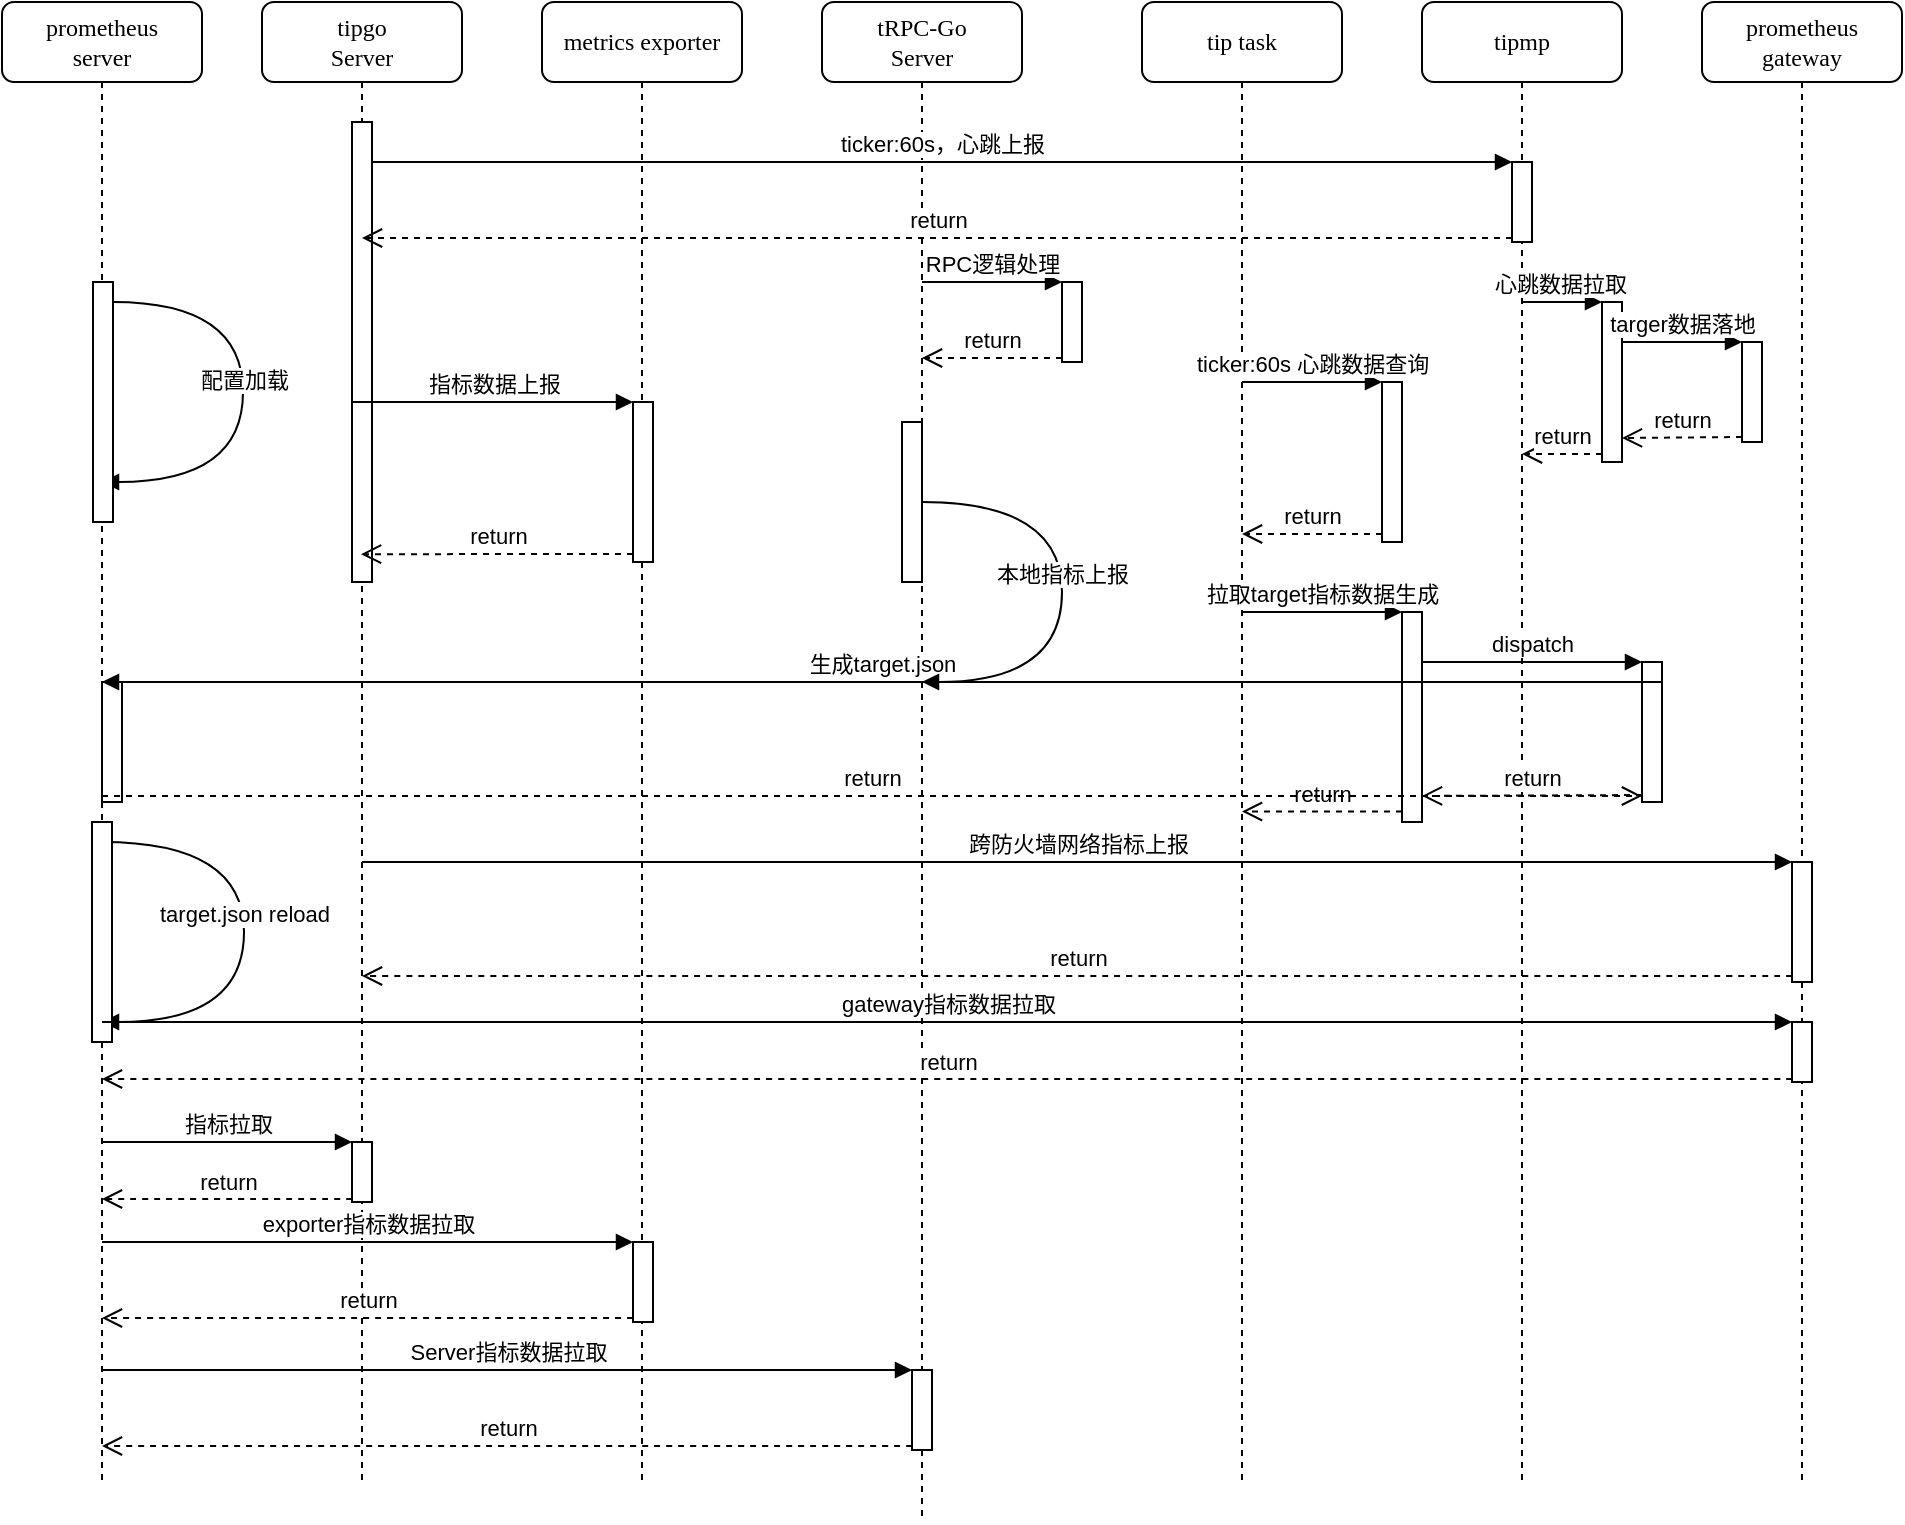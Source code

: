 <mxfile version="16.1.2" type="github">
  <diagram name="Page-1" id="13e1069c-82ec-6db2-03f1-153e76fe0fe0">
    <mxGraphModel dx="2522" dy="762" grid="1" gridSize="10" guides="1" tooltips="1" connect="1" arrows="1" fold="1" page="1" pageScale="1" pageWidth="1100" pageHeight="850" background="none" math="0" shadow="0">
      <root>
        <mxCell id="0" />
        <mxCell id="1" parent="0" />
        <mxCell id="7baba1c4bc27f4b0-2" value="tRPC-Go&lt;br&gt;Server" style="shape=umlLifeline;perimeter=lifelinePerimeter;whiteSpace=wrap;html=1;container=1;collapsible=0;recursiveResize=0;outlineConnect=0;rounded=1;shadow=0;comic=0;labelBackgroundColor=none;strokeWidth=1;fontFamily=Verdana;fontSize=12;align=center;" parent="1" vertex="1">
          <mxGeometry x="240" y="80" width="100" height="760" as="geometry" />
        </mxCell>
        <mxCell id="2AClWOA5RidFeWTNfvVQ-56" value="" style="html=1;points=[];perimeter=orthogonalPerimeter;" vertex="1" parent="7baba1c4bc27f4b0-2">
          <mxGeometry x="45" y="684" width="10" height="40" as="geometry" />
        </mxCell>
        <mxCell id="7baba1c4bc27f4b0-3" value="prometheus&lt;br&gt;gateway" style="shape=umlLifeline;perimeter=lifelinePerimeter;whiteSpace=wrap;html=1;container=1;collapsible=0;recursiveResize=0;outlineConnect=0;rounded=1;shadow=0;comic=0;labelBackgroundColor=none;strokeWidth=1;fontFamily=Verdana;fontSize=12;align=center;" parent="1" vertex="1">
          <mxGeometry x="680" y="80" width="100" height="740" as="geometry" />
        </mxCell>
        <mxCell id="2AClWOA5RidFeWTNfvVQ-15" value="" style="html=1;points=[];perimeter=orthogonalPerimeter;" vertex="1" parent="7baba1c4bc27f4b0-3">
          <mxGeometry x="20" y="170" width="10" height="50" as="geometry" />
        </mxCell>
        <mxCell id="2AClWOA5RidFeWTNfvVQ-42" value="" style="html=1;points=[];perimeter=orthogonalPerimeter;" vertex="1" parent="7baba1c4bc27f4b0-3">
          <mxGeometry x="45" y="430" width="10" height="60" as="geometry" />
        </mxCell>
        <mxCell id="2AClWOA5RidFeWTNfvVQ-45" value="" style="html=1;points=[];perimeter=orthogonalPerimeter;" vertex="1" parent="7baba1c4bc27f4b0-3">
          <mxGeometry x="45" y="510" width="10" height="30" as="geometry" />
        </mxCell>
        <mxCell id="7baba1c4bc27f4b0-4" value="prometheus&lt;br&gt;server" style="shape=umlLifeline;perimeter=lifelinePerimeter;whiteSpace=wrap;html=1;container=1;collapsible=0;recursiveResize=0;outlineConnect=0;rounded=1;shadow=0;comic=0;labelBackgroundColor=none;strokeWidth=1;fontFamily=Verdana;fontSize=12;align=center;" parent="1" vertex="1">
          <mxGeometry x="-170" y="80" width="100" height="740" as="geometry" />
        </mxCell>
        <mxCell id="2AClWOA5RidFeWTNfvVQ-31" value="" style="html=1;points=[];perimeter=orthogonalPerimeter;" vertex="1" parent="7baba1c4bc27f4b0-4">
          <mxGeometry x="50" y="340" width="10" height="60" as="geometry" />
        </mxCell>
        <mxCell id="2AClWOA5RidFeWTNfvVQ-59" value="配置加载" style="html=1;verticalAlign=bottom;endArrow=block;rounded=0;edgeStyle=orthogonalEdgeStyle;curved=1;startArrow=none;" edge="1" parent="7baba1c4bc27f4b0-4" source="2AClWOA5RidFeWTNfvVQ-60">
          <mxGeometry width="80" relative="1" as="geometry">
            <mxPoint x="50.5" y="150" as="sourcePoint" />
            <mxPoint x="50" y="240" as="targetPoint" />
            <Array as="points">
              <mxPoint x="120.5" y="150" />
              <mxPoint x="120.5" y="240" />
            </Array>
          </mxGeometry>
        </mxCell>
        <mxCell id="2AClWOA5RidFeWTNfvVQ-60" value="" style="html=1;points=[];perimeter=orthogonalPerimeter;" vertex="1" parent="7baba1c4bc27f4b0-4">
          <mxGeometry x="45.5" y="140" width="10" height="120" as="geometry" />
        </mxCell>
        <mxCell id="2AClWOA5RidFeWTNfvVQ-65" value="target.json reload" style="html=1;verticalAlign=bottom;endArrow=block;rounded=0;edgeStyle=orthogonalEdgeStyle;curved=1;startArrow=none;" edge="1" parent="7baba1c4bc27f4b0-4" source="7baba1c4bc27f4b0-4">
          <mxGeometry width="80" relative="1" as="geometry">
            <mxPoint x="55.5" y="420" as="sourcePoint" />
            <mxPoint x="50" y="510" as="targetPoint" />
            <Array as="points">
              <mxPoint x="121" y="420" />
              <mxPoint x="121" y="510" />
            </Array>
          </mxGeometry>
        </mxCell>
        <mxCell id="2AClWOA5RidFeWTNfvVQ-68" value="" style="html=1;points=[];perimeter=orthogonalPerimeter;" vertex="1" parent="7baba1c4bc27f4b0-4">
          <mxGeometry x="45" y="410" width="10" height="110" as="geometry" />
        </mxCell>
        <mxCell id="7baba1c4bc27f4b0-5" value="tip task" style="shape=umlLifeline;perimeter=lifelinePerimeter;whiteSpace=wrap;html=1;container=1;collapsible=0;recursiveResize=0;outlineConnect=0;rounded=1;shadow=0;comic=0;labelBackgroundColor=none;strokeWidth=1;fontFamily=Verdana;fontSize=12;align=center;" parent="1" vertex="1">
          <mxGeometry x="400" y="80" width="100" height="740" as="geometry" />
        </mxCell>
        <mxCell id="7baba1c4bc27f4b0-6" value="tipmp" style="shape=umlLifeline;perimeter=lifelinePerimeter;whiteSpace=wrap;html=1;container=1;collapsible=0;recursiveResize=0;outlineConnect=0;rounded=1;shadow=0;comic=0;labelBackgroundColor=none;strokeWidth=1;fontFamily=Verdana;fontSize=12;align=center;" parent="1" vertex="1">
          <mxGeometry x="540" y="80" width="100" height="740" as="geometry" />
        </mxCell>
        <mxCell id="2AClWOA5RidFeWTNfvVQ-6" value="" style="html=1;points=[];perimeter=orthogonalPerimeter;" vertex="1" parent="7baba1c4bc27f4b0-6">
          <mxGeometry x="45" y="80" width="10" height="40" as="geometry" />
        </mxCell>
        <mxCell id="2AClWOA5RidFeWTNfvVQ-9" value="" style="html=1;points=[];perimeter=orthogonalPerimeter;" vertex="1" parent="7baba1c4bc27f4b0-6">
          <mxGeometry x="90" y="150" width="10" height="80" as="geometry" />
        </mxCell>
        <mxCell id="2AClWOA5RidFeWTNfvVQ-11" value="return" style="html=1;verticalAlign=bottom;endArrow=open;dashed=1;endSize=8;exitX=0;exitY=0.95;rounded=0;" edge="1" source="2AClWOA5RidFeWTNfvVQ-9" parent="7baba1c4bc27f4b0-6" target="7baba1c4bc27f4b0-6">
          <mxGeometry relative="1" as="geometry">
            <mxPoint x="70" y="230" as="targetPoint" />
          </mxGeometry>
        </mxCell>
        <mxCell id="2AClWOA5RidFeWTNfvVQ-10" value="心跳数据拉取" style="html=1;verticalAlign=bottom;endArrow=block;entryX=0;entryY=0;rounded=0;" edge="1" target="2AClWOA5RidFeWTNfvVQ-9" parent="7baba1c4bc27f4b0-6" source="7baba1c4bc27f4b0-6">
          <mxGeometry x="-0.135" relative="1" as="geometry">
            <mxPoint x="50" y="220" as="sourcePoint" />
            <mxPoint x="1" as="offset" />
          </mxGeometry>
        </mxCell>
        <mxCell id="7baba1c4bc27f4b0-8" value="metrics exporter" style="shape=umlLifeline;perimeter=lifelinePerimeter;whiteSpace=wrap;html=1;container=1;collapsible=0;recursiveResize=0;outlineConnect=0;rounded=1;shadow=0;comic=0;labelBackgroundColor=none;strokeWidth=1;fontFamily=Verdana;fontSize=12;align=center;" parent="1" vertex="1">
          <mxGeometry x="100" y="80" width="100" height="740" as="geometry" />
        </mxCell>
        <mxCell id="2AClWOA5RidFeWTNfvVQ-19" value="" style="html=1;points=[];perimeter=orthogonalPerimeter;" vertex="1" parent="7baba1c4bc27f4b0-8">
          <mxGeometry x="45.5" y="200" width="10" height="80" as="geometry" />
        </mxCell>
        <mxCell id="2AClWOA5RidFeWTNfvVQ-53" value="" style="html=1;points=[];perimeter=orthogonalPerimeter;" vertex="1" parent="7baba1c4bc27f4b0-8">
          <mxGeometry x="45.5" y="620" width="10" height="40" as="geometry" />
        </mxCell>
        <mxCell id="2AClWOA5RidFeWTNfvVQ-1" value="tipgo&lt;br&gt;Server" style="shape=umlLifeline;perimeter=lifelinePerimeter;whiteSpace=wrap;html=1;container=1;collapsible=0;recursiveResize=0;outlineConnect=0;rounded=1;shadow=0;comic=0;labelBackgroundColor=none;strokeWidth=1;fontFamily=Verdana;fontSize=12;align=center;" vertex="1" parent="1">
          <mxGeometry x="-40" y="80" width="100" height="740" as="geometry" />
        </mxCell>
        <mxCell id="2AClWOA5RidFeWTNfvVQ-2" value="" style="html=1;points=[];perimeter=orthogonalPerimeter;rounded=0;shadow=0;comic=0;labelBackgroundColor=none;strokeWidth=1;fontFamily=Verdana;fontSize=12;align=center;" vertex="1" parent="2AClWOA5RidFeWTNfvVQ-1">
          <mxGeometry x="45" y="60" width="10" height="230" as="geometry" />
        </mxCell>
        <mxCell id="2AClWOA5RidFeWTNfvVQ-48" value="" style="html=1;points=[];perimeter=orthogonalPerimeter;" vertex="1" parent="2AClWOA5RidFeWTNfvVQ-1">
          <mxGeometry x="45" y="570" width="10" height="30" as="geometry" />
        </mxCell>
        <mxCell id="2AClWOA5RidFeWTNfvVQ-7" value="ticker:60s，心跳上报" style="html=1;verticalAlign=bottom;endArrow=block;entryX=0;entryY=0;rounded=0;" edge="1" target="2AClWOA5RidFeWTNfvVQ-6" parent="1" source="2AClWOA5RidFeWTNfvVQ-2">
          <mxGeometry relative="1" as="geometry">
            <mxPoint x="440" y="320" as="sourcePoint" />
          </mxGeometry>
        </mxCell>
        <mxCell id="2AClWOA5RidFeWTNfvVQ-8" value="return" style="html=1;verticalAlign=bottom;endArrow=open;dashed=1;endSize=8;exitX=0;exitY=0.95;rounded=0;" edge="1" source="2AClWOA5RidFeWTNfvVQ-6" parent="1" target="2AClWOA5RidFeWTNfvVQ-1">
          <mxGeometry relative="1" as="geometry">
            <mxPoint x="440" y="396" as="targetPoint" />
          </mxGeometry>
        </mxCell>
        <mxCell id="2AClWOA5RidFeWTNfvVQ-12" value="" style="html=1;points=[];perimeter=orthogonalPerimeter;" vertex="1" parent="1">
          <mxGeometry x="360" y="220" width="10" height="40" as="geometry" />
        </mxCell>
        <mxCell id="2AClWOA5RidFeWTNfvVQ-13" value="RPC逻辑处理" style="html=1;verticalAlign=bottom;endArrow=block;entryX=0;entryY=0;rounded=0;" edge="1" target="2AClWOA5RidFeWTNfvVQ-12" parent="1">
          <mxGeometry relative="1" as="geometry">
            <mxPoint x="290" y="220" as="sourcePoint" />
          </mxGeometry>
        </mxCell>
        <mxCell id="2AClWOA5RidFeWTNfvVQ-14" value="return" style="html=1;verticalAlign=bottom;endArrow=open;dashed=1;endSize=8;exitX=0;exitY=0.95;rounded=0;" edge="1" source="2AClWOA5RidFeWTNfvVQ-12" parent="1" target="7baba1c4bc27f4b0-2">
          <mxGeometry relative="1" as="geometry">
            <mxPoint x="290" y="296" as="targetPoint" />
          </mxGeometry>
        </mxCell>
        <mxCell id="2AClWOA5RidFeWTNfvVQ-16" value="targer数据落地" style="html=1;verticalAlign=bottom;endArrow=block;entryX=0;entryY=0;rounded=0;" edge="1" target="2AClWOA5RidFeWTNfvVQ-15" parent="1" source="2AClWOA5RidFeWTNfvVQ-9">
          <mxGeometry relative="1" as="geometry">
            <mxPoint x="730" y="210" as="sourcePoint" />
          </mxGeometry>
        </mxCell>
        <mxCell id="2AClWOA5RidFeWTNfvVQ-17" value="return" style="html=1;verticalAlign=bottom;endArrow=open;dashed=1;endSize=8;exitX=0;exitY=0.95;rounded=0;entryX=1;entryY=0.85;entryDx=0;entryDy=0;entryPerimeter=0;" edge="1" source="2AClWOA5RidFeWTNfvVQ-15" parent="1" target="2AClWOA5RidFeWTNfvVQ-9">
          <mxGeometry relative="1" as="geometry">
            <mxPoint x="720" y="286" as="targetPoint" />
          </mxGeometry>
        </mxCell>
        <mxCell id="2AClWOA5RidFeWTNfvVQ-20" value="指标数据上报" style="html=1;verticalAlign=bottom;endArrow=block;entryX=0;entryY=0;rounded=0;" edge="1" target="2AClWOA5RidFeWTNfvVQ-19" parent="1">
          <mxGeometry relative="1" as="geometry">
            <mxPoint x="5" y="280" as="sourcePoint" />
          </mxGeometry>
        </mxCell>
        <mxCell id="2AClWOA5RidFeWTNfvVQ-21" value="return" style="html=1;verticalAlign=bottom;endArrow=open;dashed=1;endSize=8;exitX=0;exitY=0.95;rounded=0;entryX=0.9;entryY=0.983;entryDx=0;entryDy=0;entryPerimeter=0;" edge="1" source="2AClWOA5RidFeWTNfvVQ-19" parent="1">
          <mxGeometry relative="1" as="geometry">
            <mxPoint x="9.5" y="356.09" as="targetPoint" />
          </mxGeometry>
        </mxCell>
        <mxCell id="2AClWOA5RidFeWTNfvVQ-22" value="" style="html=1;points=[];perimeter=orthogonalPerimeter;" vertex="1" parent="1">
          <mxGeometry x="520" y="270" width="10" height="80" as="geometry" />
        </mxCell>
        <mxCell id="2AClWOA5RidFeWTNfvVQ-23" value="ticker:60s 心跳数据查询" style="html=1;verticalAlign=bottom;endArrow=block;entryX=0;entryY=0;rounded=0;" edge="1" target="2AClWOA5RidFeWTNfvVQ-22" parent="1" source="7baba1c4bc27f4b0-5">
          <mxGeometry relative="1" as="geometry">
            <mxPoint x="450" y="400" as="sourcePoint" />
          </mxGeometry>
        </mxCell>
        <mxCell id="2AClWOA5RidFeWTNfvVQ-24" value="return" style="html=1;verticalAlign=bottom;endArrow=open;dashed=1;endSize=8;exitX=0;exitY=0.95;rounded=0;" edge="1" source="2AClWOA5RidFeWTNfvVQ-22" parent="1" target="7baba1c4bc27f4b0-5">
          <mxGeometry relative="1" as="geometry">
            <mxPoint x="450" y="476" as="targetPoint" />
          </mxGeometry>
        </mxCell>
        <mxCell id="2AClWOA5RidFeWTNfvVQ-25" value="" style="html=1;points=[];perimeter=orthogonalPerimeter;" vertex="1" parent="1">
          <mxGeometry x="530" y="385" width="10" height="105" as="geometry" />
        </mxCell>
        <mxCell id="2AClWOA5RidFeWTNfvVQ-26" value="拉取target指标数据生成" style="html=1;verticalAlign=bottom;endArrow=block;entryX=0;entryY=0;rounded=0;" edge="1" target="2AClWOA5RidFeWTNfvVQ-25" parent="1" source="7baba1c4bc27f4b0-5">
          <mxGeometry relative="1" as="geometry">
            <mxPoint x="470" y="520" as="sourcePoint" />
          </mxGeometry>
        </mxCell>
        <mxCell id="2AClWOA5RidFeWTNfvVQ-27" value="return" style="html=1;verticalAlign=bottom;endArrow=open;dashed=1;endSize=8;exitX=0;exitY=0.95;rounded=0;" edge="1" source="2AClWOA5RidFeWTNfvVQ-25" parent="1" target="7baba1c4bc27f4b0-5">
          <mxGeometry relative="1" as="geometry">
            <mxPoint x="470" y="596" as="targetPoint" />
          </mxGeometry>
        </mxCell>
        <mxCell id="2AClWOA5RidFeWTNfvVQ-28" value="" style="html=1;points=[];perimeter=orthogonalPerimeter;" vertex="1" parent="1">
          <mxGeometry x="650" y="410" width="10" height="70" as="geometry" />
        </mxCell>
        <mxCell id="2AClWOA5RidFeWTNfvVQ-29" value="dispatch" style="html=1;verticalAlign=bottom;endArrow=block;entryX=0;entryY=0;rounded=0;" edge="1" target="2AClWOA5RidFeWTNfvVQ-28" parent="1">
          <mxGeometry relative="1" as="geometry">
            <mxPoint x="540" y="410" as="sourcePoint" />
          </mxGeometry>
        </mxCell>
        <mxCell id="2AClWOA5RidFeWTNfvVQ-30" value="return" style="html=1;verticalAlign=bottom;endArrow=open;dashed=1;endSize=8;exitX=0;exitY=0.95;rounded=0;entryX=1;entryY=0.876;entryDx=0;entryDy=0;entryPerimeter=0;" edge="1" source="2AClWOA5RidFeWTNfvVQ-28" parent="1" target="2AClWOA5RidFeWTNfvVQ-25">
          <mxGeometry relative="1" as="geometry">
            <mxPoint x="540" y="480" as="targetPoint" />
          </mxGeometry>
        </mxCell>
        <mxCell id="2AClWOA5RidFeWTNfvVQ-32" value="生成target.json" style="html=1;verticalAlign=bottom;endArrow=block;entryX=0;entryY=0;rounded=0;exitX=1;exitY=0.143;exitDx=0;exitDy=0;exitPerimeter=0;" edge="1" target="2AClWOA5RidFeWTNfvVQ-31" parent="1" source="2AClWOA5RidFeWTNfvVQ-28">
          <mxGeometry relative="1" as="geometry">
            <mxPoint x="800" y="400" as="sourcePoint" />
          </mxGeometry>
        </mxCell>
        <mxCell id="2AClWOA5RidFeWTNfvVQ-33" value="return" style="html=1;verticalAlign=bottom;endArrow=open;dashed=1;endSize=8;exitX=0;exitY=0.95;rounded=0;" edge="1" source="2AClWOA5RidFeWTNfvVQ-31" parent="1" target="2AClWOA5RidFeWTNfvVQ-28">
          <mxGeometry relative="1" as="geometry">
            <mxPoint x="800" y="476" as="targetPoint" />
          </mxGeometry>
        </mxCell>
        <mxCell id="2AClWOA5RidFeWTNfvVQ-38" value="本地指标上报" style="html=1;verticalAlign=bottom;endArrow=block;rounded=0;edgeStyle=orthogonalEdgeStyle;curved=1;startArrow=none;" edge="1" parent="1" source="2AClWOA5RidFeWTNfvVQ-39" target="7baba1c4bc27f4b0-2">
          <mxGeometry width="80" relative="1" as="geometry">
            <mxPoint x="330" y="444.5" as="sourcePoint" />
            <mxPoint x="410" y="444.5" as="targetPoint" />
            <Array as="points">
              <mxPoint x="360" y="330" />
              <mxPoint x="360" y="420" />
            </Array>
          </mxGeometry>
        </mxCell>
        <mxCell id="2AClWOA5RidFeWTNfvVQ-39" value="" style="html=1;points=[];perimeter=orthogonalPerimeter;" vertex="1" parent="1">
          <mxGeometry x="280" y="290" width="10" height="80" as="geometry" />
        </mxCell>
        <mxCell id="2AClWOA5RidFeWTNfvVQ-43" value="跨防火墙网络指标上报" style="html=1;verticalAlign=bottom;endArrow=block;entryX=0;entryY=0;rounded=0;curved=1;" edge="1" target="2AClWOA5RidFeWTNfvVQ-42" parent="1" source="2AClWOA5RidFeWTNfvVQ-1">
          <mxGeometry relative="1" as="geometry">
            <mxPoint x="660.5" y="510" as="sourcePoint" />
          </mxGeometry>
        </mxCell>
        <mxCell id="2AClWOA5RidFeWTNfvVQ-44" value="return" style="html=1;verticalAlign=bottom;endArrow=open;dashed=1;endSize=8;exitX=0;exitY=0.95;rounded=0;curved=1;" edge="1" source="2AClWOA5RidFeWTNfvVQ-42" parent="1" target="2AClWOA5RidFeWTNfvVQ-1">
          <mxGeometry relative="1" as="geometry">
            <mxPoint x="660" y="567" as="targetPoint" />
          </mxGeometry>
        </mxCell>
        <mxCell id="2AClWOA5RidFeWTNfvVQ-46" value="gateway指标数据拉取" style="html=1;verticalAlign=bottom;endArrow=block;entryX=0;entryY=0;rounded=0;curved=1;" edge="1" target="2AClWOA5RidFeWTNfvVQ-45" parent="1" source="7baba1c4bc27f4b0-4">
          <mxGeometry relative="1" as="geometry">
            <mxPoint x="735.5" y="580" as="sourcePoint" />
          </mxGeometry>
        </mxCell>
        <mxCell id="2AClWOA5RidFeWTNfvVQ-47" value="return" style="html=1;verticalAlign=bottom;endArrow=open;dashed=1;endSize=8;exitX=0;exitY=0.95;rounded=0;curved=1;" edge="1" source="2AClWOA5RidFeWTNfvVQ-45" parent="1" target="7baba1c4bc27f4b0-4">
          <mxGeometry relative="1" as="geometry">
            <mxPoint x="735" y="618" as="targetPoint" />
          </mxGeometry>
        </mxCell>
        <mxCell id="2AClWOA5RidFeWTNfvVQ-49" value="指标拉取" style="html=1;verticalAlign=bottom;endArrow=block;entryX=0;entryY=0;rounded=0;curved=1;" edge="1" target="2AClWOA5RidFeWTNfvVQ-48" parent="1">
          <mxGeometry relative="1" as="geometry">
            <mxPoint x="-120" y="650" as="sourcePoint" />
          </mxGeometry>
        </mxCell>
        <mxCell id="2AClWOA5RidFeWTNfvVQ-50" value="return" style="html=1;verticalAlign=bottom;endArrow=open;dashed=1;endSize=8;exitX=0;exitY=0.95;rounded=0;curved=1;" edge="1" source="2AClWOA5RidFeWTNfvVQ-48" parent="1" target="7baba1c4bc27f4b0-4">
          <mxGeometry relative="1" as="geometry">
            <mxPoint x="-110" y="669" as="targetPoint" />
          </mxGeometry>
        </mxCell>
        <mxCell id="2AClWOA5RidFeWTNfvVQ-54" value="exporter指标数据拉取" style="html=1;verticalAlign=bottom;endArrow=block;entryX=0;entryY=0;rounded=0;curved=1;" edge="1" target="2AClWOA5RidFeWTNfvVQ-53" parent="1" source="7baba1c4bc27f4b0-4">
          <mxGeometry relative="1" as="geometry">
            <mxPoint x="75.5" y="700" as="sourcePoint" />
          </mxGeometry>
        </mxCell>
        <mxCell id="2AClWOA5RidFeWTNfvVQ-55" value="return" style="html=1;verticalAlign=bottom;endArrow=open;dashed=1;endSize=8;exitX=0;exitY=0.95;rounded=0;curved=1;" edge="1" source="2AClWOA5RidFeWTNfvVQ-53" parent="1" target="7baba1c4bc27f4b0-4">
          <mxGeometry relative="1" as="geometry">
            <mxPoint x="75" y="738" as="targetPoint" />
          </mxGeometry>
        </mxCell>
        <mxCell id="2AClWOA5RidFeWTNfvVQ-57" value="Server指标数据拉取" style="html=1;verticalAlign=bottom;endArrow=block;entryX=0;entryY=0;rounded=0;curved=1;" edge="1" target="2AClWOA5RidFeWTNfvVQ-56" parent="1" source="7baba1c4bc27f4b0-4">
          <mxGeometry relative="1" as="geometry">
            <mxPoint x="220" y="764" as="sourcePoint" />
          </mxGeometry>
        </mxCell>
        <mxCell id="2AClWOA5RidFeWTNfvVQ-58" value="return" style="html=1;verticalAlign=bottom;endArrow=open;dashed=1;endSize=8;exitX=0;exitY=0.95;rounded=0;curved=1;" edge="1" source="2AClWOA5RidFeWTNfvVQ-56" parent="1" target="7baba1c4bc27f4b0-4">
          <mxGeometry relative="1" as="geometry">
            <mxPoint x="220" y="840" as="targetPoint" />
          </mxGeometry>
        </mxCell>
      </root>
    </mxGraphModel>
  </diagram>
</mxfile>
